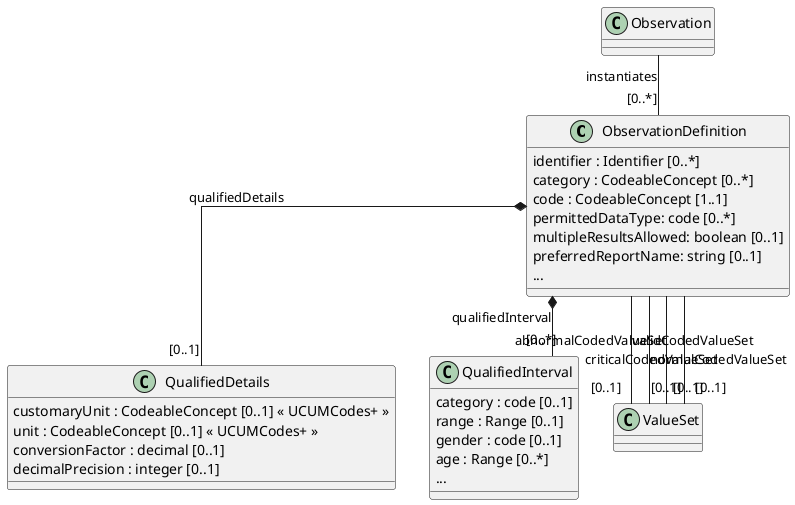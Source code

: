 @startuml
' ========================================
' start: configuration
' ========================================

skinparam linetype ortho

' ========================================
' end: configuration
' ========================================

' ========================================
' start: definition of entities/classes
' ========================================

class ObservationDefinition {
  identifier : Identifier [0..*]
  category : CodeableConcept [0..*]
  code : CodeableConcept [1..1]
  permittedDataType: code [0..*]
  multipleResultsAllowed: boolean [0..1]
  preferredReportName: string [0..1]
'  quantitativeDetails.unit: CodeableConcept [0..1]
  ...
}

class QualifiedDetails {
  customaryUnit : CodeableConcept [0..1] « UCUMCodes+ »
  unit : CodeableConcept [0..1] « UCUMCodes+ »
  conversionFactor : decimal [0..1]
  decimalPrecision : integer [0..1]
}

class QualifiedInterval {
  category : code [0..1]
  range : Range [0..1]
  gender : code [0..1]
  age : Range [0..*]
  ...
}

class ValueSet {
}

class Observation {
}

' ========================================
' end: definition of entities/classes
' ========================================

' ========================================
' start: definition of associations
' ========================================

ObservationDefinition *-- "[0..*]" QualifiedInterval : qualifiedInterval
ObservationDefinition *-- "[0..1]" QualifiedDetails : qualifiedDetails
ObservationDefinition -- "[0..1]" ValueSet : validCodedValueSet
ObservationDefinition -- "[0..1]" ValueSet : normalCodedValueSet
ObservationDefinition -- "[0..1]" ValueSet : abnormalCodedValueSet
ObservationDefinition -- "[0..1]" ValueSet : criticalCodedValueSet
Observation -- "[0..*]" ObservationDefinition : instantiates

' ========================================
' end: definition of associations
' ========================================
@enduml
